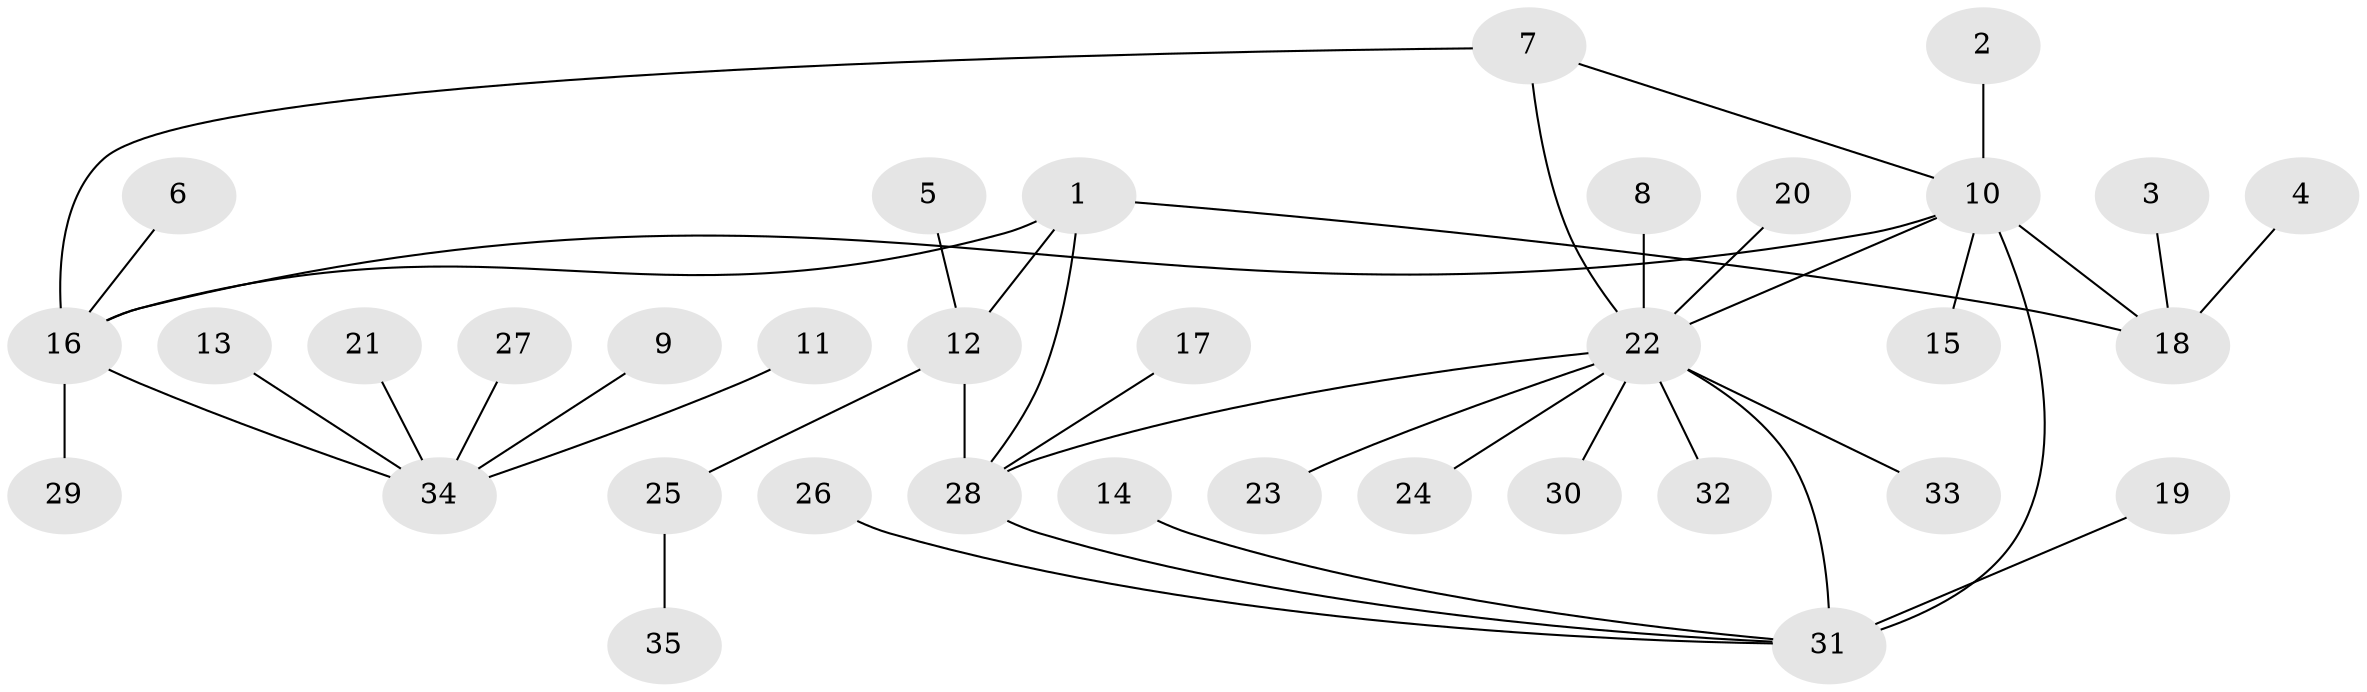 // original degree distribution, {9: 0.02857142857142857, 6: 0.014285714285714285, 3: 0.04285714285714286, 7: 0.04285714285714286, 4: 0.11428571428571428, 10: 0.014285714285714285, 5: 0.014285714285714285, 2: 0.11428571428571428, 1: 0.6142857142857143}
// Generated by graph-tools (version 1.1) at 2025/50/03/09/25 03:50:34]
// undirected, 35 vertices, 41 edges
graph export_dot {
graph [start="1"]
  node [color=gray90,style=filled];
  1;
  2;
  3;
  4;
  5;
  6;
  7;
  8;
  9;
  10;
  11;
  12;
  13;
  14;
  15;
  16;
  17;
  18;
  19;
  20;
  21;
  22;
  23;
  24;
  25;
  26;
  27;
  28;
  29;
  30;
  31;
  32;
  33;
  34;
  35;
  1 -- 12 [weight=1.0];
  1 -- 16 [weight=1.0];
  1 -- 18 [weight=1.0];
  1 -- 28 [weight=1.0];
  2 -- 10 [weight=1.0];
  3 -- 18 [weight=1.0];
  4 -- 18 [weight=1.0];
  5 -- 12 [weight=1.0];
  6 -- 16 [weight=1.0];
  7 -- 10 [weight=1.0];
  7 -- 16 [weight=1.0];
  7 -- 22 [weight=1.0];
  8 -- 22 [weight=1.0];
  9 -- 34 [weight=1.0];
  10 -- 15 [weight=1.0];
  10 -- 16 [weight=1.0];
  10 -- 18 [weight=2.0];
  10 -- 22 [weight=1.0];
  10 -- 31 [weight=2.0];
  11 -- 34 [weight=1.0];
  12 -- 25 [weight=1.0];
  12 -- 28 [weight=1.0];
  13 -- 34 [weight=1.0];
  14 -- 31 [weight=1.0];
  16 -- 29 [weight=1.0];
  16 -- 34 [weight=1.0];
  17 -- 28 [weight=1.0];
  19 -- 31 [weight=1.0];
  20 -- 22 [weight=1.0];
  21 -- 34 [weight=1.0];
  22 -- 23 [weight=1.0];
  22 -- 24 [weight=1.0];
  22 -- 28 [weight=1.0];
  22 -- 30 [weight=1.0];
  22 -- 31 [weight=1.0];
  22 -- 32 [weight=1.0];
  22 -- 33 [weight=1.0];
  25 -- 35 [weight=1.0];
  26 -- 31 [weight=1.0];
  27 -- 34 [weight=1.0];
  28 -- 31 [weight=1.0];
}
